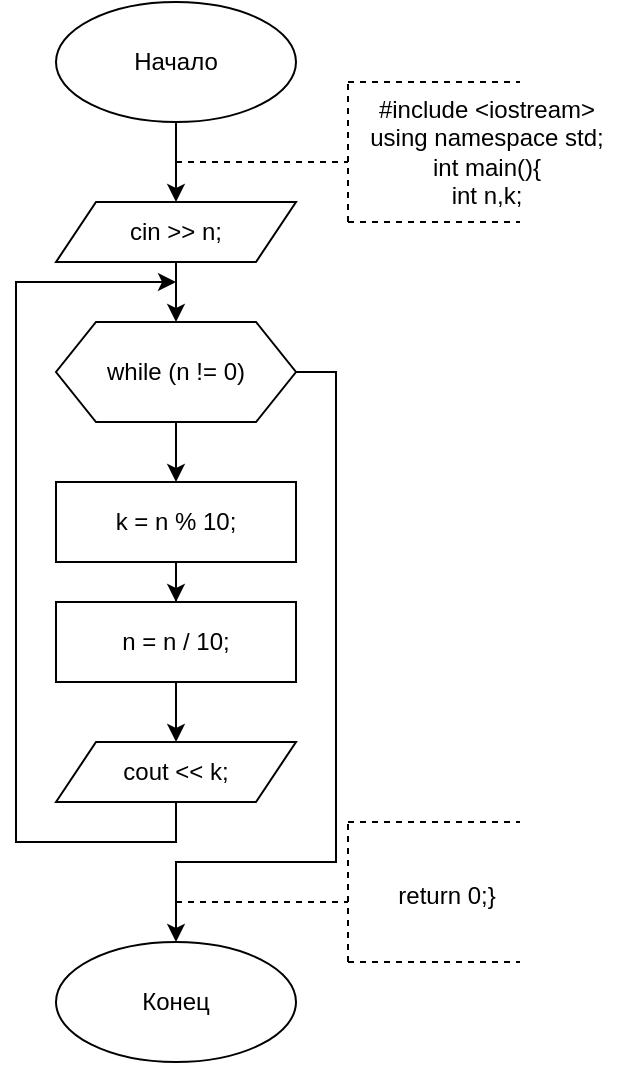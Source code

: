 <mxfile version="15.8.6" type="device"><diagram id="C5RBs43oDa-KdzZeNtuy" name="Page-1"><mxGraphModel dx="813" dy="443" grid="1" gridSize="10" guides="1" tooltips="1" connect="1" arrows="1" fold="1" page="1" pageScale="1" pageWidth="827" pageHeight="1169" math="0" shadow="0"><root><mxCell id="WIyWlLk6GJQsqaUBKTNV-0"/><mxCell id="WIyWlLk6GJQsqaUBKTNV-1" parent="WIyWlLk6GJQsqaUBKTNV-0"/><mxCell id="I6FOVmM6eJp3aoc5CEsa-2" value="" style="edgeStyle=orthogonalEdgeStyle;rounded=0;orthogonalLoop=1;jettySize=auto;html=1;" edge="1" parent="WIyWlLk6GJQsqaUBKTNV-1" source="I6FOVmM6eJp3aoc5CEsa-0" target="I6FOVmM6eJp3aoc5CEsa-1"><mxGeometry relative="1" as="geometry"/></mxCell><mxCell id="I6FOVmM6eJp3aoc5CEsa-0" value="Начало" style="ellipse;whiteSpace=wrap;html=1;" vertex="1" parent="WIyWlLk6GJQsqaUBKTNV-1"><mxGeometry x="354" y="20" width="120" height="60" as="geometry"/></mxCell><mxCell id="I6FOVmM6eJp3aoc5CEsa-4" value="" style="edgeStyle=orthogonalEdgeStyle;rounded=0;orthogonalLoop=1;jettySize=auto;html=1;" edge="1" parent="WIyWlLk6GJQsqaUBKTNV-1" source="I6FOVmM6eJp3aoc5CEsa-1" target="I6FOVmM6eJp3aoc5CEsa-3"><mxGeometry relative="1" as="geometry"/></mxCell><mxCell id="I6FOVmM6eJp3aoc5CEsa-1" value="cin &amp;gt;&amp;gt; n;" style="shape=parallelogram;perimeter=parallelogramPerimeter;whiteSpace=wrap;html=1;fixedSize=1;" vertex="1" parent="WIyWlLk6GJQsqaUBKTNV-1"><mxGeometry x="354" y="120" width="120" height="30" as="geometry"/></mxCell><mxCell id="I6FOVmM6eJp3aoc5CEsa-11" value="" style="edgeStyle=orthogonalEdgeStyle;rounded=0;orthogonalLoop=1;jettySize=auto;html=1;" edge="1" parent="WIyWlLk6GJQsqaUBKTNV-1" source="I6FOVmM6eJp3aoc5CEsa-3" target="I6FOVmM6eJp3aoc5CEsa-10"><mxGeometry relative="1" as="geometry"/></mxCell><mxCell id="I6FOVmM6eJp3aoc5CEsa-18" style="edgeStyle=orthogonalEdgeStyle;rounded=0;orthogonalLoop=1;jettySize=auto;html=1;exitX=1;exitY=0.5;exitDx=0;exitDy=0;" edge="1" parent="WIyWlLk6GJQsqaUBKTNV-1" source="I6FOVmM6eJp3aoc5CEsa-3"><mxGeometry relative="1" as="geometry"><mxPoint x="414" y="490" as="targetPoint"/><Array as="points"><mxPoint x="494" y="205"/><mxPoint x="494" y="450"/><mxPoint x="414" y="450"/></Array></mxGeometry></mxCell><mxCell id="I6FOVmM6eJp3aoc5CEsa-3" value="while (n != 0)" style="shape=hexagon;perimeter=hexagonPerimeter2;whiteSpace=wrap;html=1;fixedSize=1;" vertex="1" parent="WIyWlLk6GJQsqaUBKTNV-1"><mxGeometry x="354" y="180" width="120" height="50" as="geometry"/></mxCell><mxCell id="I6FOVmM6eJp3aoc5CEsa-5" value="" style="endArrow=none;dashed=1;html=1;rounded=0;" edge="1" parent="WIyWlLk6GJQsqaUBKTNV-1"><mxGeometry width="50" height="50" relative="1" as="geometry"><mxPoint x="414" y="100" as="sourcePoint"/><mxPoint x="500" y="100" as="targetPoint"/></mxGeometry></mxCell><mxCell id="I6FOVmM6eJp3aoc5CEsa-6" value="" style="endArrow=none;dashed=1;html=1;rounded=0;" edge="1" parent="WIyWlLk6GJQsqaUBKTNV-1"><mxGeometry width="50" height="50" relative="1" as="geometry"><mxPoint x="500" y="130" as="sourcePoint"/><mxPoint x="500" y="60" as="targetPoint"/></mxGeometry></mxCell><mxCell id="I6FOVmM6eJp3aoc5CEsa-7" value="" style="endArrow=none;dashed=1;html=1;rounded=0;" edge="1" parent="WIyWlLk6GJQsqaUBKTNV-1"><mxGeometry width="50" height="50" relative="1" as="geometry"><mxPoint x="500" y="60" as="sourcePoint"/><mxPoint x="586" y="60" as="targetPoint"/></mxGeometry></mxCell><mxCell id="I6FOVmM6eJp3aoc5CEsa-8" value="" style="endArrow=none;dashed=1;html=1;rounded=0;" edge="1" parent="WIyWlLk6GJQsqaUBKTNV-1"><mxGeometry width="50" height="50" relative="1" as="geometry"><mxPoint x="500" y="130" as="sourcePoint"/><mxPoint x="586" y="130" as="targetPoint"/></mxGeometry></mxCell><mxCell id="I6FOVmM6eJp3aoc5CEsa-9" value="&lt;div&gt;#include &amp;lt;iostream&amp;gt;&lt;/div&gt;&lt;div&gt;using namespace std;&lt;/div&gt;&lt;div&gt;int main()&lt;span&gt;{&lt;/span&gt;&lt;/div&gt;&lt;div&gt;&lt;span&gt;&#9;&lt;/span&gt;int n,k;&lt;/div&gt;" style="text;html=1;align=center;verticalAlign=middle;resizable=0;points=[];autosize=1;strokeColor=none;fillColor=none;" vertex="1" parent="WIyWlLk6GJQsqaUBKTNV-1"><mxGeometry x="504" y="65" width="130" height="60" as="geometry"/></mxCell><mxCell id="I6FOVmM6eJp3aoc5CEsa-13" value="" style="edgeStyle=orthogonalEdgeStyle;rounded=0;orthogonalLoop=1;jettySize=auto;html=1;" edge="1" parent="WIyWlLk6GJQsqaUBKTNV-1" source="I6FOVmM6eJp3aoc5CEsa-10" target="I6FOVmM6eJp3aoc5CEsa-12"><mxGeometry relative="1" as="geometry"/></mxCell><mxCell id="I6FOVmM6eJp3aoc5CEsa-10" value="k = n % 10;" style="whiteSpace=wrap;html=1;" vertex="1" parent="WIyWlLk6GJQsqaUBKTNV-1"><mxGeometry x="354" y="260" width="120" height="40" as="geometry"/></mxCell><mxCell id="I6FOVmM6eJp3aoc5CEsa-15" value="" style="edgeStyle=orthogonalEdgeStyle;rounded=0;orthogonalLoop=1;jettySize=auto;html=1;" edge="1" parent="WIyWlLk6GJQsqaUBKTNV-1" source="I6FOVmM6eJp3aoc5CEsa-12"><mxGeometry relative="1" as="geometry"><mxPoint x="414.029" y="390" as="targetPoint"/></mxGeometry></mxCell><mxCell id="I6FOVmM6eJp3aoc5CEsa-12" value="n = n / 10;" style="whiteSpace=wrap;html=1;" vertex="1" parent="WIyWlLk6GJQsqaUBKTNV-1"><mxGeometry x="354" y="320" width="120" height="40" as="geometry"/></mxCell><mxCell id="I6FOVmM6eJp3aoc5CEsa-17" style="edgeStyle=orthogonalEdgeStyle;rounded=0;orthogonalLoop=1;jettySize=auto;html=1;exitX=0.5;exitY=1;exitDx=0;exitDy=0;" edge="1" parent="WIyWlLk6GJQsqaUBKTNV-1" source="I6FOVmM6eJp3aoc5CEsa-16"><mxGeometry relative="1" as="geometry"><mxPoint x="414" y="160" as="targetPoint"/><Array as="points"><mxPoint x="414" y="440"/><mxPoint x="334" y="440"/><mxPoint x="334" y="160"/></Array></mxGeometry></mxCell><mxCell id="I6FOVmM6eJp3aoc5CEsa-16" value="cout &amp;lt;&amp;lt; k;" style="shape=parallelogram;perimeter=parallelogramPerimeter;whiteSpace=wrap;html=1;fixedSize=1;" vertex="1" parent="WIyWlLk6GJQsqaUBKTNV-1"><mxGeometry x="354" y="390" width="120" height="30" as="geometry"/></mxCell><mxCell id="I6FOVmM6eJp3aoc5CEsa-19" value="Конец" style="ellipse;whiteSpace=wrap;html=1;" vertex="1" parent="WIyWlLk6GJQsqaUBKTNV-1"><mxGeometry x="354" y="490" width="120" height="60" as="geometry"/></mxCell><mxCell id="I6FOVmM6eJp3aoc5CEsa-20" value="" style="endArrow=none;dashed=1;html=1;rounded=0;" edge="1" parent="WIyWlLk6GJQsqaUBKTNV-1"><mxGeometry width="50" height="50" relative="1" as="geometry"><mxPoint x="414" y="470" as="sourcePoint"/><mxPoint x="500" y="470" as="targetPoint"/></mxGeometry></mxCell><mxCell id="I6FOVmM6eJp3aoc5CEsa-21" value="" style="endArrow=none;dashed=1;html=1;rounded=0;" edge="1" parent="WIyWlLk6GJQsqaUBKTNV-1"><mxGeometry width="50" height="50" relative="1" as="geometry"><mxPoint x="500" y="500" as="sourcePoint"/><mxPoint x="500" y="430" as="targetPoint"/></mxGeometry></mxCell><mxCell id="I6FOVmM6eJp3aoc5CEsa-22" value="" style="endArrow=none;dashed=1;html=1;rounded=0;" edge="1" parent="WIyWlLk6GJQsqaUBKTNV-1"><mxGeometry width="50" height="50" relative="1" as="geometry"><mxPoint x="500" y="430" as="sourcePoint"/><mxPoint x="586" y="430" as="targetPoint"/></mxGeometry></mxCell><mxCell id="I6FOVmM6eJp3aoc5CEsa-23" value="" style="endArrow=none;dashed=1;html=1;rounded=0;" edge="1" parent="WIyWlLk6GJQsqaUBKTNV-1"><mxGeometry width="50" height="50" relative="1" as="geometry"><mxPoint x="500" y="500" as="sourcePoint"/><mxPoint x="586" y="500" as="targetPoint"/></mxGeometry></mxCell><mxCell id="I6FOVmM6eJp3aoc5CEsa-24" value="return 0;}" style="text;html=1;align=center;verticalAlign=middle;resizable=0;points=[];autosize=1;strokeColor=none;fillColor=none;" vertex="1" parent="WIyWlLk6GJQsqaUBKTNV-1"><mxGeometry x="519" y="457" width="60" height="20" as="geometry"/></mxCell></root></mxGraphModel></diagram></mxfile>
